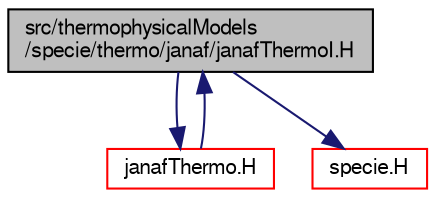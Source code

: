 digraph "src/thermophysicalModels/specie/thermo/janaf/janafThermoI.H"
{
  bgcolor="transparent";
  edge [fontname="FreeSans",fontsize="10",labelfontname="FreeSans",labelfontsize="10"];
  node [fontname="FreeSans",fontsize="10",shape=record];
  Node0 [label="src/thermophysicalModels\l/specie/thermo/janaf/janafThermoI.H",height=0.2,width=0.4,color="black", fillcolor="grey75", style="filled", fontcolor="black"];
  Node0 -> Node1 [color="midnightblue",fontsize="10",style="solid",fontname="FreeSans"];
  Node1 [label="janafThermo.H",height=0.2,width=0.4,color="red",URL="$a16643.html"];
  Node1 -> Node0 [color="midnightblue",fontsize="10",style="solid",fontname="FreeSans"];
  Node0 -> Node58 [color="midnightblue",fontsize="10",style="solid",fontname="FreeSans"];
  Node58 [label="specie.H",height=0.2,width=0.4,color="red",URL="$a16589.html"];
}

